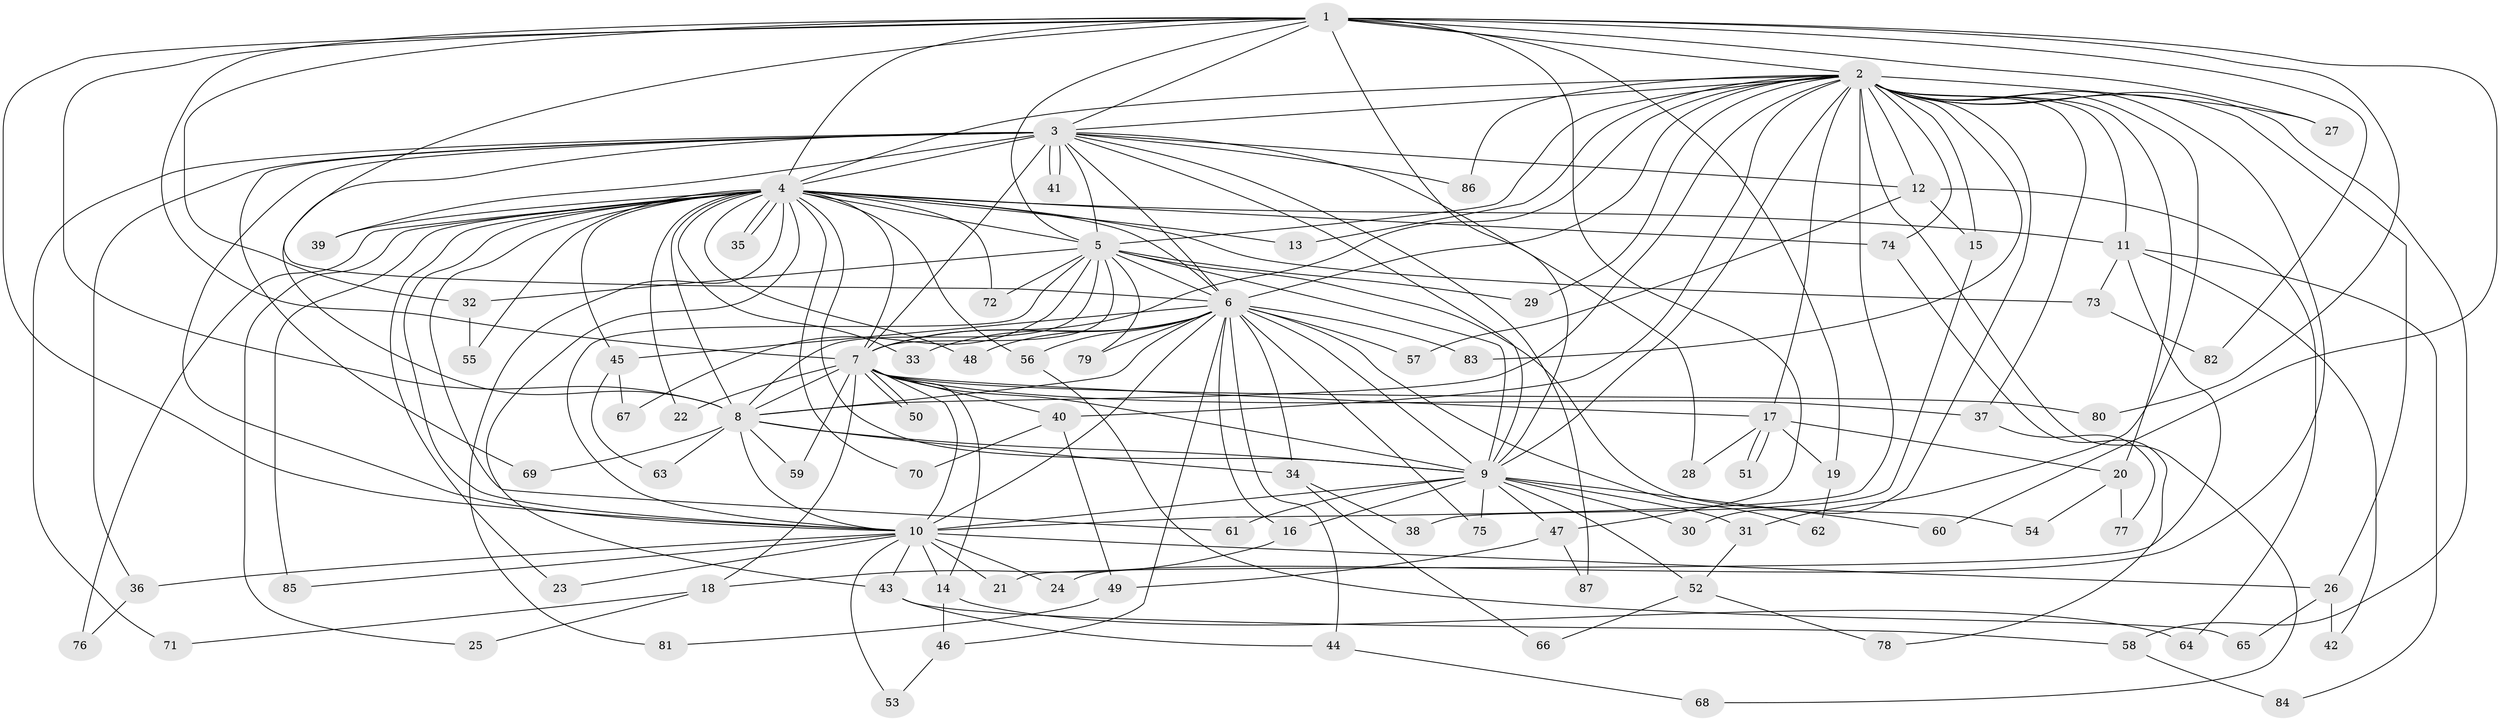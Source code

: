 // Generated by graph-tools (version 1.1) at 2025/49/03/09/25 03:49:30]
// undirected, 87 vertices, 199 edges
graph export_dot {
graph [start="1"]
  node [color=gray90,style=filled];
  1;
  2;
  3;
  4;
  5;
  6;
  7;
  8;
  9;
  10;
  11;
  12;
  13;
  14;
  15;
  16;
  17;
  18;
  19;
  20;
  21;
  22;
  23;
  24;
  25;
  26;
  27;
  28;
  29;
  30;
  31;
  32;
  33;
  34;
  35;
  36;
  37;
  38;
  39;
  40;
  41;
  42;
  43;
  44;
  45;
  46;
  47;
  48;
  49;
  50;
  51;
  52;
  53;
  54;
  55;
  56;
  57;
  58;
  59;
  60;
  61;
  62;
  63;
  64;
  65;
  66;
  67;
  68;
  69;
  70;
  71;
  72;
  73;
  74;
  75;
  76;
  77;
  78;
  79;
  80;
  81;
  82;
  83;
  84;
  85;
  86;
  87;
  1 -- 2;
  1 -- 3;
  1 -- 4;
  1 -- 5;
  1 -- 6;
  1 -- 7;
  1 -- 8;
  1 -- 9;
  1 -- 10;
  1 -- 19;
  1 -- 27;
  1 -- 32;
  1 -- 47;
  1 -- 60;
  1 -- 80;
  1 -- 82;
  2 -- 3;
  2 -- 4;
  2 -- 5;
  2 -- 6;
  2 -- 7;
  2 -- 8;
  2 -- 9;
  2 -- 10;
  2 -- 11;
  2 -- 12;
  2 -- 13;
  2 -- 15;
  2 -- 17;
  2 -- 20;
  2 -- 24;
  2 -- 26;
  2 -- 27;
  2 -- 29;
  2 -- 30;
  2 -- 31;
  2 -- 37;
  2 -- 40;
  2 -- 58;
  2 -- 68;
  2 -- 74;
  2 -- 83;
  2 -- 86;
  3 -- 4;
  3 -- 5;
  3 -- 6;
  3 -- 7;
  3 -- 8;
  3 -- 9;
  3 -- 10;
  3 -- 12;
  3 -- 28;
  3 -- 36;
  3 -- 39;
  3 -- 41;
  3 -- 41;
  3 -- 69;
  3 -- 71;
  3 -- 86;
  3 -- 87;
  4 -- 5;
  4 -- 6;
  4 -- 7;
  4 -- 8;
  4 -- 9;
  4 -- 10;
  4 -- 11;
  4 -- 13;
  4 -- 22;
  4 -- 23;
  4 -- 25;
  4 -- 33;
  4 -- 35;
  4 -- 35;
  4 -- 39;
  4 -- 43;
  4 -- 45;
  4 -- 48;
  4 -- 55;
  4 -- 56;
  4 -- 61;
  4 -- 70;
  4 -- 72;
  4 -- 73;
  4 -- 74;
  4 -- 76;
  4 -- 81;
  4 -- 85;
  5 -- 6;
  5 -- 7;
  5 -- 8;
  5 -- 9;
  5 -- 10;
  5 -- 29;
  5 -- 32;
  5 -- 54;
  5 -- 67;
  5 -- 72;
  5 -- 79;
  6 -- 7;
  6 -- 8;
  6 -- 9;
  6 -- 10;
  6 -- 16;
  6 -- 33;
  6 -- 34;
  6 -- 44;
  6 -- 45;
  6 -- 46;
  6 -- 48;
  6 -- 56;
  6 -- 57;
  6 -- 62;
  6 -- 75;
  6 -- 79;
  6 -- 83;
  7 -- 8;
  7 -- 9;
  7 -- 10;
  7 -- 14;
  7 -- 17;
  7 -- 18;
  7 -- 22;
  7 -- 37;
  7 -- 40;
  7 -- 50;
  7 -- 50;
  7 -- 59;
  7 -- 80;
  8 -- 9;
  8 -- 10;
  8 -- 34;
  8 -- 59;
  8 -- 63;
  8 -- 69;
  9 -- 10;
  9 -- 16;
  9 -- 30;
  9 -- 31;
  9 -- 47;
  9 -- 52;
  9 -- 60;
  9 -- 61;
  9 -- 75;
  10 -- 14;
  10 -- 21;
  10 -- 23;
  10 -- 24;
  10 -- 26;
  10 -- 36;
  10 -- 43;
  10 -- 53;
  10 -- 85;
  11 -- 21;
  11 -- 42;
  11 -- 73;
  11 -- 84;
  12 -- 15;
  12 -- 57;
  12 -- 64;
  14 -- 46;
  14 -- 64;
  15 -- 38;
  16 -- 18;
  17 -- 19;
  17 -- 20;
  17 -- 28;
  17 -- 51;
  17 -- 51;
  18 -- 25;
  18 -- 71;
  19 -- 62;
  20 -- 54;
  20 -- 77;
  26 -- 42;
  26 -- 65;
  31 -- 52;
  32 -- 55;
  34 -- 38;
  34 -- 66;
  36 -- 76;
  37 -- 77;
  40 -- 49;
  40 -- 70;
  43 -- 44;
  43 -- 58;
  44 -- 68;
  45 -- 63;
  45 -- 67;
  46 -- 53;
  47 -- 49;
  47 -- 87;
  49 -- 81;
  52 -- 66;
  52 -- 78;
  56 -- 65;
  58 -- 84;
  73 -- 82;
  74 -- 78;
}
